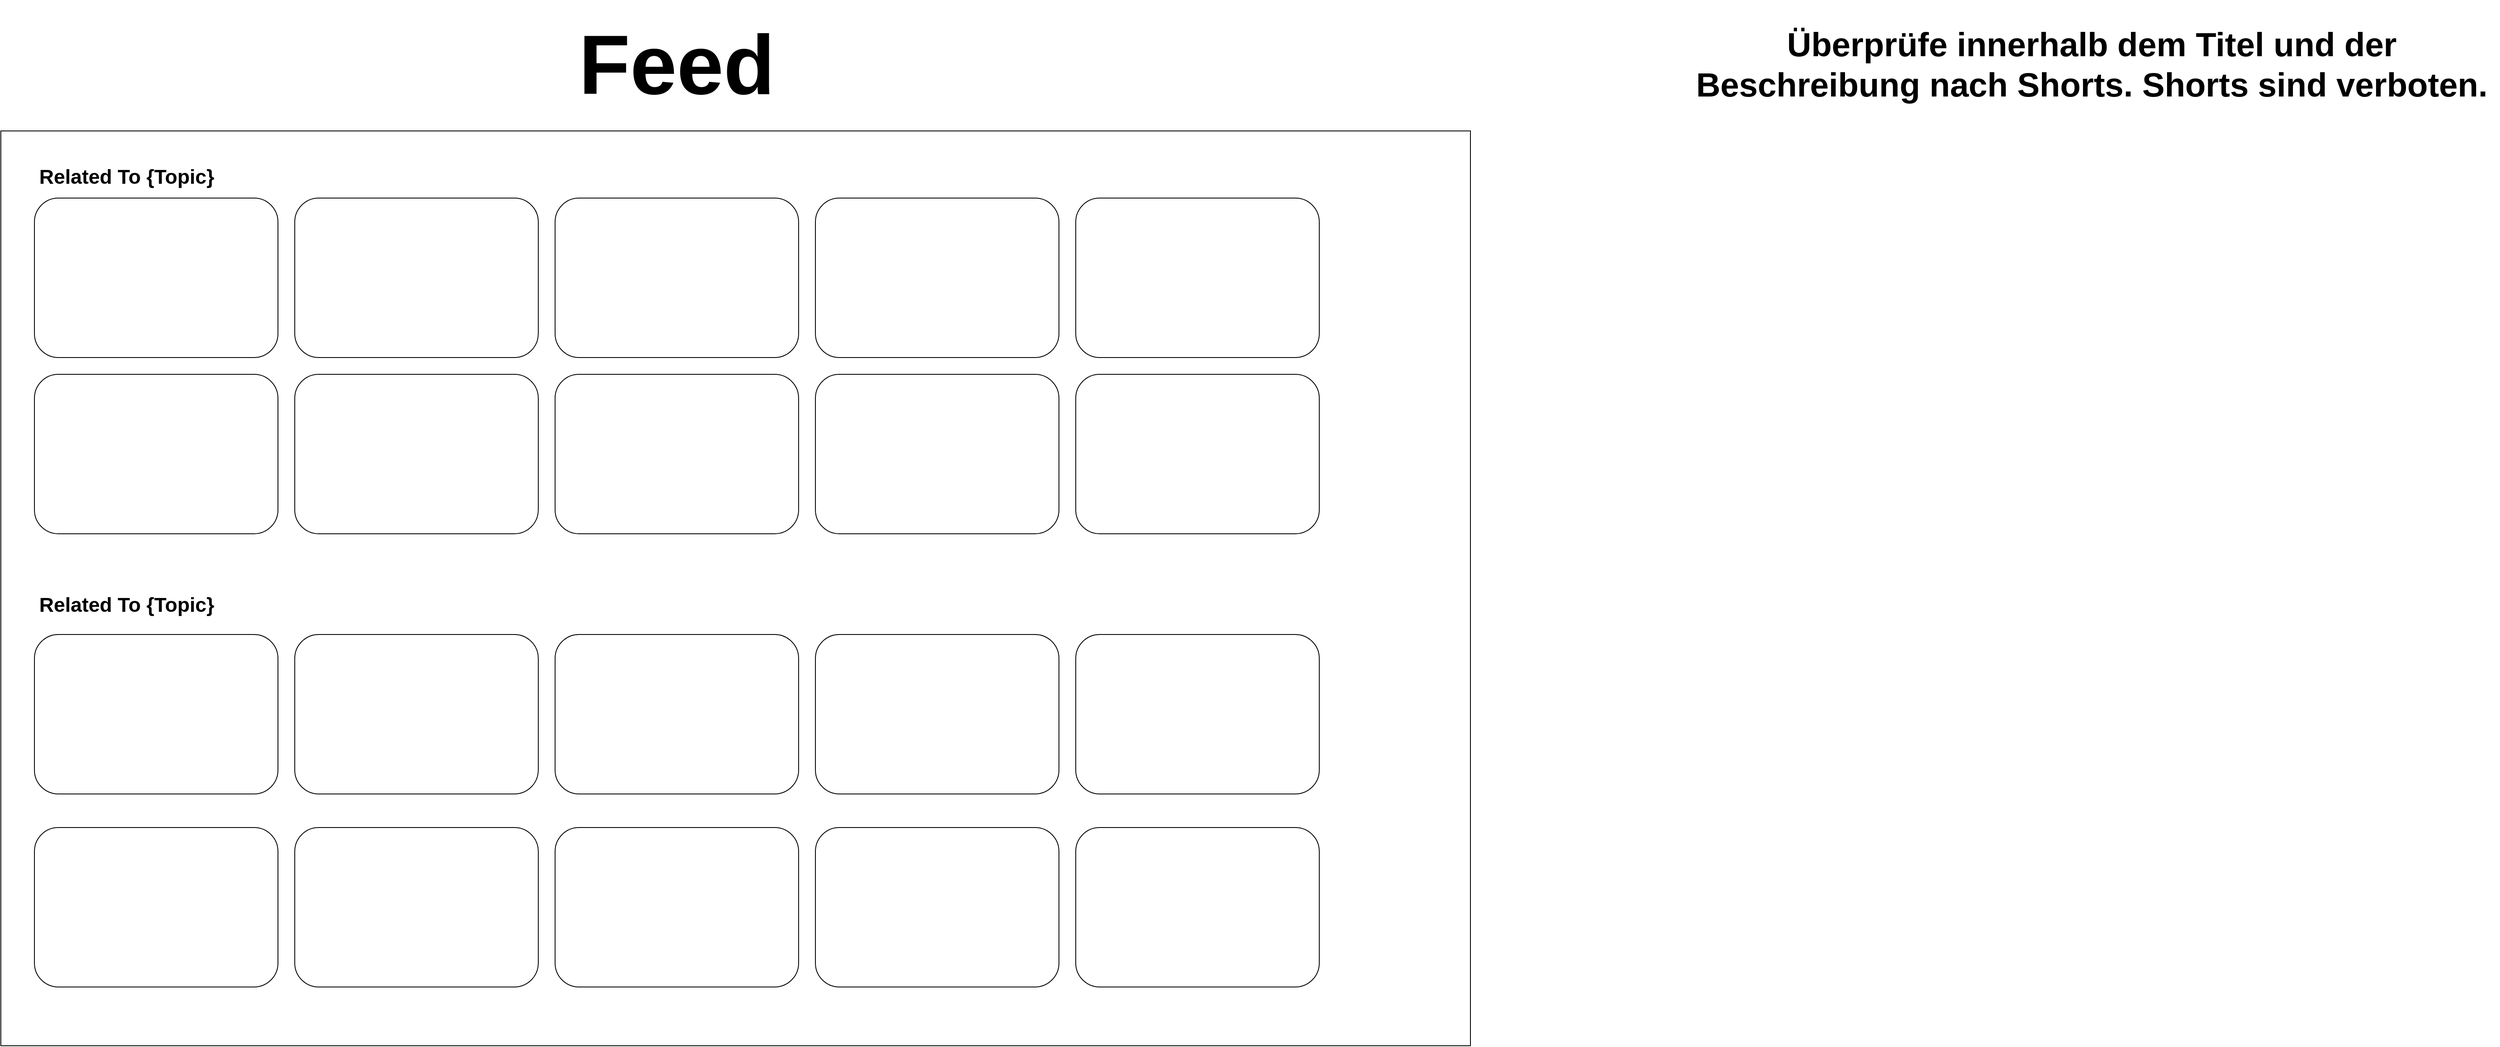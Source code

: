 <mxfile>
    <diagram id="7kBjBb1W4u3lIeofRROi" name="Page-1">
        <mxGraphModel dx="3933" dy="3288" grid="1" gridSize="10" guides="1" tooltips="1" connect="1" arrows="1" fold="1" page="1" pageScale="1" pageWidth="850" pageHeight="1100" math="0" shadow="0">
            <root>
                <mxCell id="0"/>
                <mxCell id="1" parent="0"/>
                <mxCell id="2" value="" style="rounded=0;whiteSpace=wrap;html=1;" parent="1" vertex="1">
                    <mxGeometry width="1750" height="1090" as="geometry"/>
                </mxCell>
                <mxCell id="3" value="&lt;h1&gt;Related To {Topic}&lt;/h1&gt;" style="text;html=1;strokeColor=none;fillColor=none;align=center;verticalAlign=middle;whiteSpace=wrap;rounded=0;" parent="1" vertex="1">
                    <mxGeometry x="40" y="40" width="220" height="30" as="geometry"/>
                </mxCell>
                <mxCell id="4" value="&lt;h1&gt;Related To {Topic}&lt;/h1&gt;" style="text;html=1;strokeColor=none;fillColor=none;align=center;verticalAlign=middle;whiteSpace=wrap;rounded=0;" parent="1" vertex="1">
                    <mxGeometry x="40" y="550" width="220" height="30" as="geometry"/>
                </mxCell>
                <mxCell id="5" value="" style="rounded=1;whiteSpace=wrap;html=1;" parent="1" vertex="1">
                    <mxGeometry x="40" y="80" width="290" height="190" as="geometry"/>
                </mxCell>
                <mxCell id="9" value="" style="rounded=1;whiteSpace=wrap;html=1;shadow=0;" parent="1" vertex="1">
                    <mxGeometry x="40" y="600" width="290" height="190" as="geometry"/>
                </mxCell>
                <mxCell id="10" value="" style="rounded=1;whiteSpace=wrap;html=1;" parent="1" vertex="1">
                    <mxGeometry x="350" y="600" width="290" height="190" as="geometry"/>
                </mxCell>
                <mxCell id="11" value="" style="rounded=1;whiteSpace=wrap;html=1;" parent="1" vertex="1">
                    <mxGeometry x="350" y="80" width="290" height="190" as="geometry"/>
                </mxCell>
                <mxCell id="12" value="" style="rounded=1;whiteSpace=wrap;html=1;" parent="1" vertex="1">
                    <mxGeometry x="660" y="80" width="290" height="190" as="geometry"/>
                </mxCell>
                <mxCell id="13" value="" style="rounded=1;whiteSpace=wrap;html=1;" parent="1" vertex="1">
                    <mxGeometry x="970" y="80" width="290" height="190" as="geometry"/>
                </mxCell>
                <mxCell id="14" value="" style="rounded=1;whiteSpace=wrap;html=1;" parent="1" vertex="1">
                    <mxGeometry x="1280" y="80" width="290" height="190" as="geometry"/>
                </mxCell>
                <mxCell id="15" value="" style="rounded=1;whiteSpace=wrap;html=1;" parent="1" vertex="1">
                    <mxGeometry x="660" y="600" width="290" height="190" as="geometry"/>
                </mxCell>
                <mxCell id="16" value="" style="rounded=1;whiteSpace=wrap;html=1;" parent="1" vertex="1">
                    <mxGeometry x="970" y="600" width="290" height="190" as="geometry"/>
                </mxCell>
                <mxCell id="17" value="" style="rounded=1;whiteSpace=wrap;html=1;" parent="1" vertex="1">
                    <mxGeometry x="1280" y="600" width="290" height="190" as="geometry"/>
                </mxCell>
                <mxCell id="18" value="" style="rounded=1;whiteSpace=wrap;html=1;" parent="1" vertex="1">
                    <mxGeometry x="40" y="290" width="290" height="190" as="geometry"/>
                </mxCell>
                <mxCell id="19" value="" style="rounded=1;whiteSpace=wrap;html=1;" parent="1" vertex="1">
                    <mxGeometry x="350" y="290" width="290" height="190" as="geometry"/>
                </mxCell>
                <mxCell id="20" value="" style="rounded=1;whiteSpace=wrap;html=1;" parent="1" vertex="1">
                    <mxGeometry x="660" y="290" width="290" height="190" as="geometry"/>
                </mxCell>
                <mxCell id="21" value="" style="rounded=1;whiteSpace=wrap;html=1;" parent="1" vertex="1">
                    <mxGeometry x="970" y="290" width="290" height="190" as="geometry"/>
                </mxCell>
                <mxCell id="22" value="" style="rounded=1;whiteSpace=wrap;html=1;" parent="1" vertex="1">
                    <mxGeometry x="1280" y="290" width="290" height="190" as="geometry"/>
                </mxCell>
                <mxCell id="23" value="" style="rounded=1;whiteSpace=wrap;html=1;" parent="1" vertex="1">
                    <mxGeometry x="40" y="830" width="290" height="190" as="geometry"/>
                </mxCell>
                <mxCell id="25" value="" style="rounded=1;whiteSpace=wrap;html=1;" parent="1" vertex="1">
                    <mxGeometry x="350" y="830" width="290" height="190" as="geometry"/>
                </mxCell>
                <mxCell id="26" value="" style="rounded=1;whiteSpace=wrap;html=1;" parent="1" vertex="1">
                    <mxGeometry x="660" y="830" width="290" height="190" as="geometry"/>
                </mxCell>
                <mxCell id="27" value="" style="rounded=1;whiteSpace=wrap;html=1;" parent="1" vertex="1">
                    <mxGeometry x="970" y="830" width="290" height="190" as="geometry"/>
                </mxCell>
                <mxCell id="28" value="" style="rounded=1;whiteSpace=wrap;html=1;" parent="1" vertex="1">
                    <mxGeometry x="1280" y="830" width="290" height="190" as="geometry"/>
                </mxCell>
                <mxCell id="29" value="&lt;h1&gt;&lt;font style=&quot;font-size: 40px;&quot;&gt;Überprüfe innerhalb dem Titel und der Beschreibung nach Shorts. Shorts sind verboten.&lt;/font&gt;&lt;/h1&gt;" style="text;html=1;strokeColor=none;fillColor=none;align=center;verticalAlign=middle;whiteSpace=wrap;rounded=0;" parent="1" vertex="1">
                    <mxGeometry x="2005" y="-95" width="970" height="30" as="geometry"/>
                </mxCell>
                <mxCell id="30" value="&lt;h1&gt;&lt;font style=&quot;font-size: 100px;&quot;&gt;Feed&lt;/font&gt;&lt;/h1&gt;" style="text;html=1;strokeColor=none;fillColor=none;align=center;verticalAlign=middle;whiteSpace=wrap;rounded=0;" vertex="1" parent="1">
                    <mxGeometry x="575" y="-120" width="460" height="80" as="geometry"/>
                </mxCell>
            </root>
        </mxGraphModel>
    </diagram>
</mxfile>